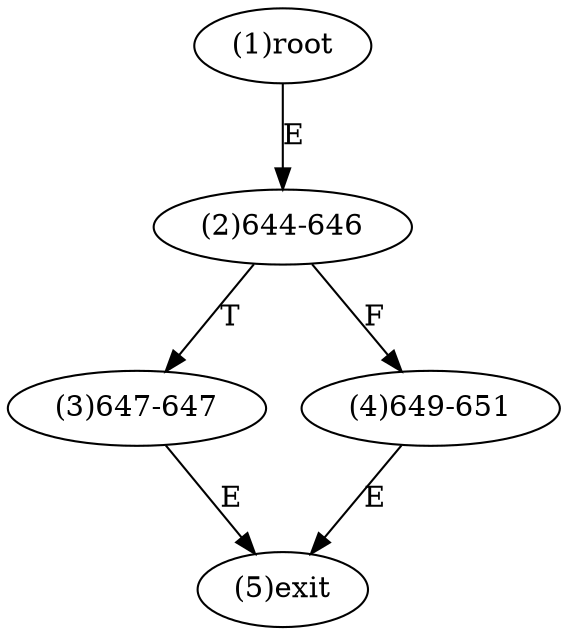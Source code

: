 digraph "" { 
1[ label="(1)root"];
2[ label="(2)644-646"];
3[ label="(3)647-647"];
4[ label="(4)649-651"];
5[ label="(5)exit"];
1->2[ label="E"];
2->4[ label="F"];
2->3[ label="T"];
3->5[ label="E"];
4->5[ label="E"];
}